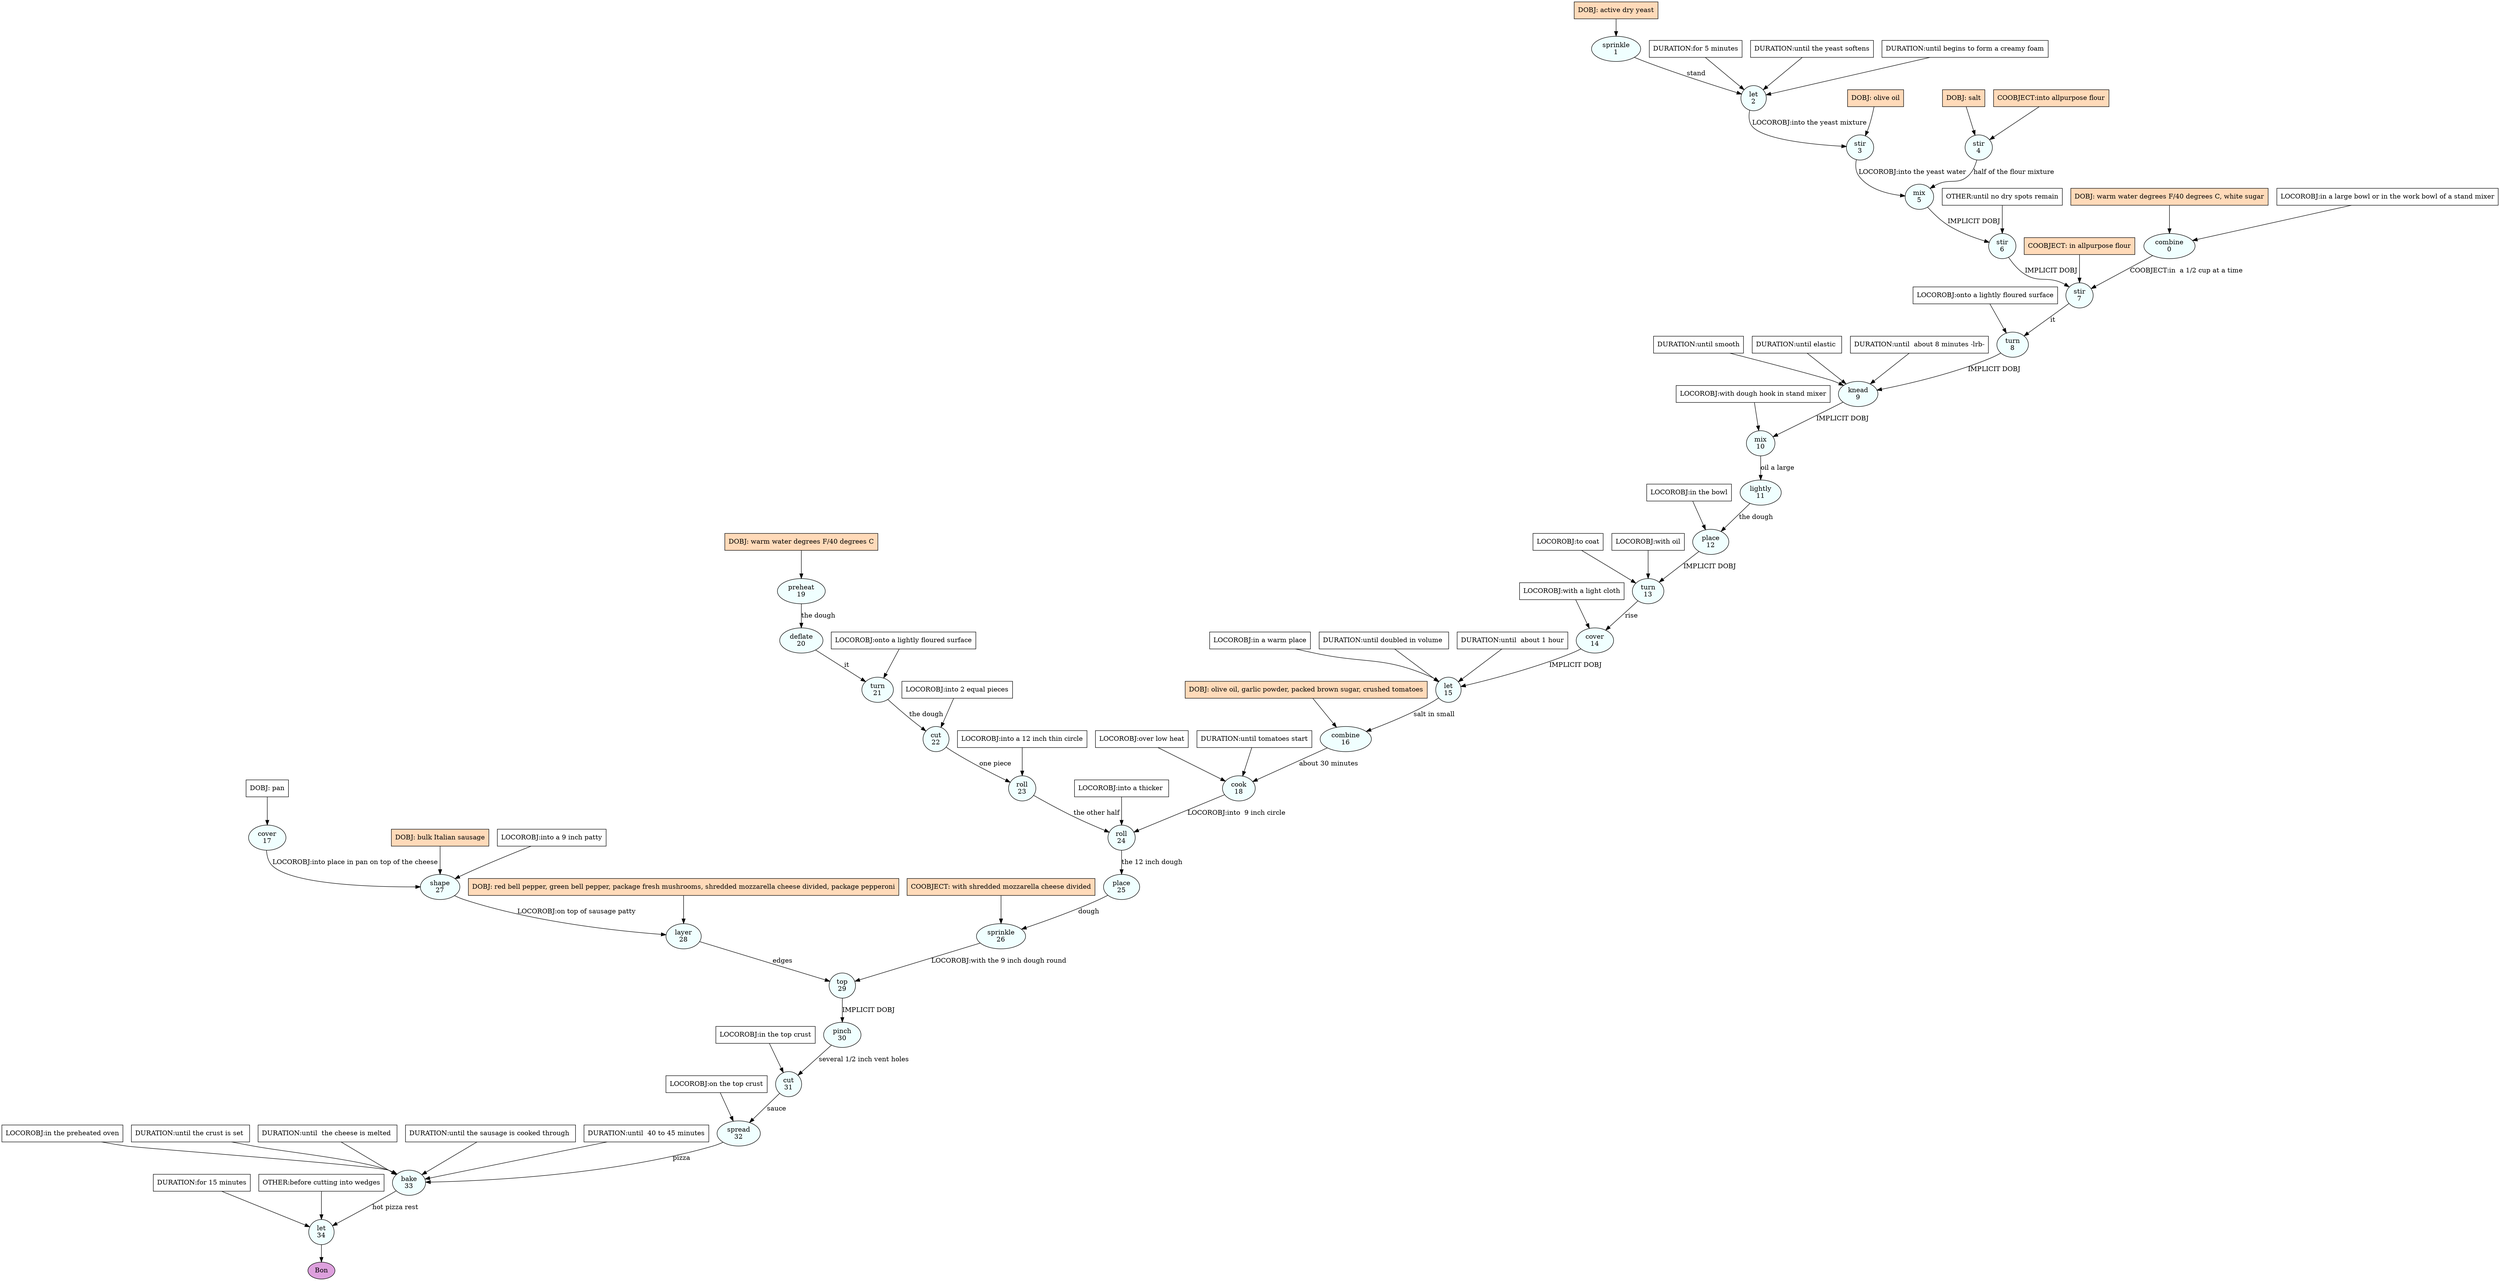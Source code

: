 digraph recipe {
E0[label="combine
0", shape=oval, style=filled, fillcolor=azure]
E1[label="sprinkle
1", shape=oval, style=filled, fillcolor=azure]
E2[label="let
2", shape=oval, style=filled, fillcolor=azure]
E3[label="stir
3", shape=oval, style=filled, fillcolor=azure]
E4[label="stir
4", shape=oval, style=filled, fillcolor=azure]
E5[label="mix
5", shape=oval, style=filled, fillcolor=azure]
E6[label="stir
6", shape=oval, style=filled, fillcolor=azure]
E7[label="stir
7", shape=oval, style=filled, fillcolor=azure]
E8[label="turn
8", shape=oval, style=filled, fillcolor=azure]
E9[label="knead
9", shape=oval, style=filled, fillcolor=azure]
E10[label="mix
10", shape=oval, style=filled, fillcolor=azure]
E11[label="lightly
11", shape=oval, style=filled, fillcolor=azure]
E12[label="place
12", shape=oval, style=filled, fillcolor=azure]
E13[label="turn
13", shape=oval, style=filled, fillcolor=azure]
E14[label="cover
14", shape=oval, style=filled, fillcolor=azure]
E15[label="let
15", shape=oval, style=filled, fillcolor=azure]
E16[label="combine
16", shape=oval, style=filled, fillcolor=azure]
E17[label="cover
17", shape=oval, style=filled, fillcolor=azure]
E18[label="cook
18", shape=oval, style=filled, fillcolor=azure]
E19[label="preheat
19", shape=oval, style=filled, fillcolor=azure]
E20[label="deflate
20", shape=oval, style=filled, fillcolor=azure]
E21[label="turn
21", shape=oval, style=filled, fillcolor=azure]
E22[label="cut
22", shape=oval, style=filled, fillcolor=azure]
E23[label="roll
23", shape=oval, style=filled, fillcolor=azure]
E24[label="roll
24", shape=oval, style=filled, fillcolor=azure]
E25[label="place
25", shape=oval, style=filled, fillcolor=azure]
E26[label="sprinkle
26", shape=oval, style=filled, fillcolor=azure]
E27[label="shape
27", shape=oval, style=filled, fillcolor=azure]
E28[label="layer
28", shape=oval, style=filled, fillcolor=azure]
E29[label="top
29", shape=oval, style=filled, fillcolor=azure]
E30[label="pinch
30", shape=oval, style=filled, fillcolor=azure]
E31[label="cut
31", shape=oval, style=filled, fillcolor=azure]
E32[label="spread
32", shape=oval, style=filled, fillcolor=azure]
E33[label="bake
33", shape=oval, style=filled, fillcolor=azure]
E34[label="let
34", shape=oval, style=filled, fillcolor=azure]
D1[label="DOBJ: active dry yeast", shape=box, style=filled, fillcolor=peachpuff]
D1 -> E1
D17[label="DOBJ: pan", shape=box, style=filled, fillcolor=white]
D17 -> E17
D0[label="DOBJ: warm water degrees F/40 degrees C, white sugar", shape=box, style=filled, fillcolor=peachpuff]
D0 -> E0
P0_0[label="LOCOROBJ:in a large bowl or in the work bowl of a stand mixer", shape=box, style=filled, fillcolor=white]
P0_0 -> E0
D19[label="DOBJ: warm water degrees F/40 degrees C", shape=box, style=filled, fillcolor=peachpuff]
D19 -> E19
D4[label="DOBJ: salt", shape=box, style=filled, fillcolor=peachpuff]
D4 -> E4
P4_0[label="COOBJECT:into allpurpose flour", shape=box, style=filled, fillcolor=peachpuff]
P4_0 -> E4
E1 -> E2 [label="stand"]
P2_0_0[label="DURATION:for 5 minutes", shape=box, style=filled, fillcolor=white]
P2_0_0 -> E2
P2_1_0[label="DURATION:until the yeast softens", shape=box, style=filled, fillcolor=white]
P2_1_0 -> E2
P2_1_1[label="DURATION:until begins to form a creamy foam", shape=box, style=filled, fillcolor=white]
P2_1_1 -> E2
D3_ing[label="DOBJ: olive oil", shape=box, style=filled, fillcolor=peachpuff]
D3_ing -> E3
E2 -> E3 [label="LOCOROBJ:into the yeast mixture"]
E4 -> E5 [label="half of the flour mixture"]
E3 -> E5 [label="LOCOROBJ:into the yeast water"]
E5 -> E6 [label="IMPLICIT DOBJ"]
P6_0_0[label="OTHER:until no dry spots remain", shape=box, style=filled, fillcolor=white]
P6_0_0 -> E6
E6 -> E7 [label="IMPLICIT DOBJ"]
P7_0_ing[label="COOBJECT: in allpurpose flour", shape=box, style=filled, fillcolor=peachpuff]
P7_0_ing -> E7
E0 -> E7 [label="COOBJECT:in  a 1/2 cup at a time"]
E7 -> E8 [label="it"]
P8_0_0[label="LOCOROBJ:onto a lightly floured surface", shape=box, style=filled, fillcolor=white]
P8_0_0 -> E8
E8 -> E9 [label="IMPLICIT DOBJ"]
P9_0_0[label="DURATION:until smooth", shape=box, style=filled, fillcolor=white]
P9_0_0 -> E9
P9_0_1[label="DURATION:until elastic ", shape=box, style=filled, fillcolor=white]
P9_0_1 -> E9
P9_0_2[label="DURATION:until  about 8 minutes -lrb-", shape=box, style=filled, fillcolor=white]
P9_0_2 -> E9
E9 -> E10 [label="IMPLICIT DOBJ"]
P10_0_0[label="LOCOROBJ:with dough hook in stand mixer", shape=box, style=filled, fillcolor=white]
P10_0_0 -> E10
E10 -> E11 [label="oil a large"]
E11 -> E12 [label="the dough"]
P12_0_0[label="LOCOROBJ:in the bowl", shape=box, style=filled, fillcolor=white]
P12_0_0 -> E12
E12 -> E13 [label="IMPLICIT DOBJ"]
P13_0_0[label="LOCOROBJ:to coat", shape=box, style=filled, fillcolor=white]
P13_0_0 -> E13
P13_1_0[label="LOCOROBJ:with oil", shape=box, style=filled, fillcolor=white]
P13_1_0 -> E13
E13 -> E14 [label="rise"]
P14_0_0[label="LOCOROBJ:with a light cloth", shape=box, style=filled, fillcolor=white]
P14_0_0 -> E14
E14 -> E15 [label="IMPLICIT DOBJ"]
P15_0_0[label="LOCOROBJ:in a warm place", shape=box, style=filled, fillcolor=white]
P15_0_0 -> E15
P15_1_0[label="DURATION:until doubled in volume ", shape=box, style=filled, fillcolor=white]
P15_1_0 -> E15
P15_1_1[label="DURATION:until  about 1 hour", shape=box, style=filled, fillcolor=white]
P15_1_1 -> E15
D16_ing[label="DOBJ: olive oil, garlic powder, packed brown sugar, crushed tomatoes", shape=box, style=filled, fillcolor=peachpuff]
D16_ing -> E16
E15 -> E16 [label="salt in small"]
E16 -> E18 [label="about 30 minutes"]
P18_0_0[label="LOCOROBJ:over low heat", shape=box, style=filled, fillcolor=white]
P18_0_0 -> E18
P18_1_0[label="DURATION:until tomatoes start", shape=box, style=filled, fillcolor=white]
P18_1_0 -> E18
E19 -> E20 [label="the dough"]
E20 -> E21 [label="it"]
P21_0_0[label="LOCOROBJ:onto a lightly floured surface", shape=box, style=filled, fillcolor=white]
P21_0_0 -> E21
E21 -> E22 [label="the dough"]
P22_0_0[label="LOCOROBJ:into 2 equal pieces", shape=box, style=filled, fillcolor=white]
P22_0_0 -> E22
E22 -> E23 [label="one piece"]
P23_0_0[label="LOCOROBJ:into a 12 inch thin circle", shape=box, style=filled, fillcolor=white]
P23_0_0 -> E23
E23 -> E24 [label="the other half"]
P24_0_0[label="LOCOROBJ:into a thicker ", shape=box, style=filled, fillcolor=white]
P24_0_0 -> E24
E18 -> E24 [label="LOCOROBJ:into  9 inch circle"]
E24 -> E25 [label="the 12 inch dough"]
E25 -> E26 [label="dough"]
P26_0_ing[label="COOBJECT: with shredded mozzarella cheese divided", shape=box, style=filled, fillcolor=peachpuff]
P26_0_ing -> E26
D27_ing[label="DOBJ: bulk Italian sausage", shape=box, style=filled, fillcolor=peachpuff]
D27_ing -> E27
P27_0_0[label="LOCOROBJ:into a 9 inch patty", shape=box, style=filled, fillcolor=white]
P27_0_0 -> E27
E17 -> E27 [label="LOCOROBJ:into place in pan on top of the cheese"]
D28_ing[label="DOBJ: red bell pepper, green bell pepper, package fresh mushrooms, shredded mozzarella cheese divided, package pepperoni", shape=box, style=filled, fillcolor=peachpuff]
D28_ing -> E28
E27 -> E28 [label="LOCOROBJ:on top of sausage patty"]
E28 -> E29 [label="edges"]
E26 -> E29 [label="LOCOROBJ:with the 9 inch dough round"]
E29 -> E30 [label="IMPLICIT DOBJ"]
E30 -> E31 [label="several 1/2 inch vent holes"]
P31_0_0[label="LOCOROBJ:in the top crust", shape=box, style=filled, fillcolor=white]
P31_0_0 -> E31
E31 -> E32 [label="sauce"]
P32_0_0[label="LOCOROBJ:on the top crust", shape=box, style=filled, fillcolor=white]
P32_0_0 -> E32
E32 -> E33 [label="pizza"]
P33_0_0[label="LOCOROBJ:in the preheated oven", shape=box, style=filled, fillcolor=white]
P33_0_0 -> E33
P33_1_0[label="DURATION:until the crust is set ", shape=box, style=filled, fillcolor=white]
P33_1_0 -> E33
P33_1_1[label="DURATION:until  the cheese is melted ", shape=box, style=filled, fillcolor=white]
P33_1_1 -> E33
P33_1_2[label="DURATION:until the sausage is cooked through ", shape=box, style=filled, fillcolor=white]
P33_1_2 -> E33
P33_1_3[label="DURATION:until  40 to 45 minutes", shape=box, style=filled, fillcolor=white]
P33_1_3 -> E33
E33 -> E34 [label="hot pizza rest"]
P34_0_0[label="DURATION:for 15 minutes", shape=box, style=filled, fillcolor=white]
P34_0_0 -> E34
P34_1_0[label="OTHER:before cutting into wedges", shape=box, style=filled, fillcolor=white]
P34_1_0 -> E34
EOR[label="Bon", shape=oval, style=filled, fillcolor=plum]
E34 -> EOR
}
